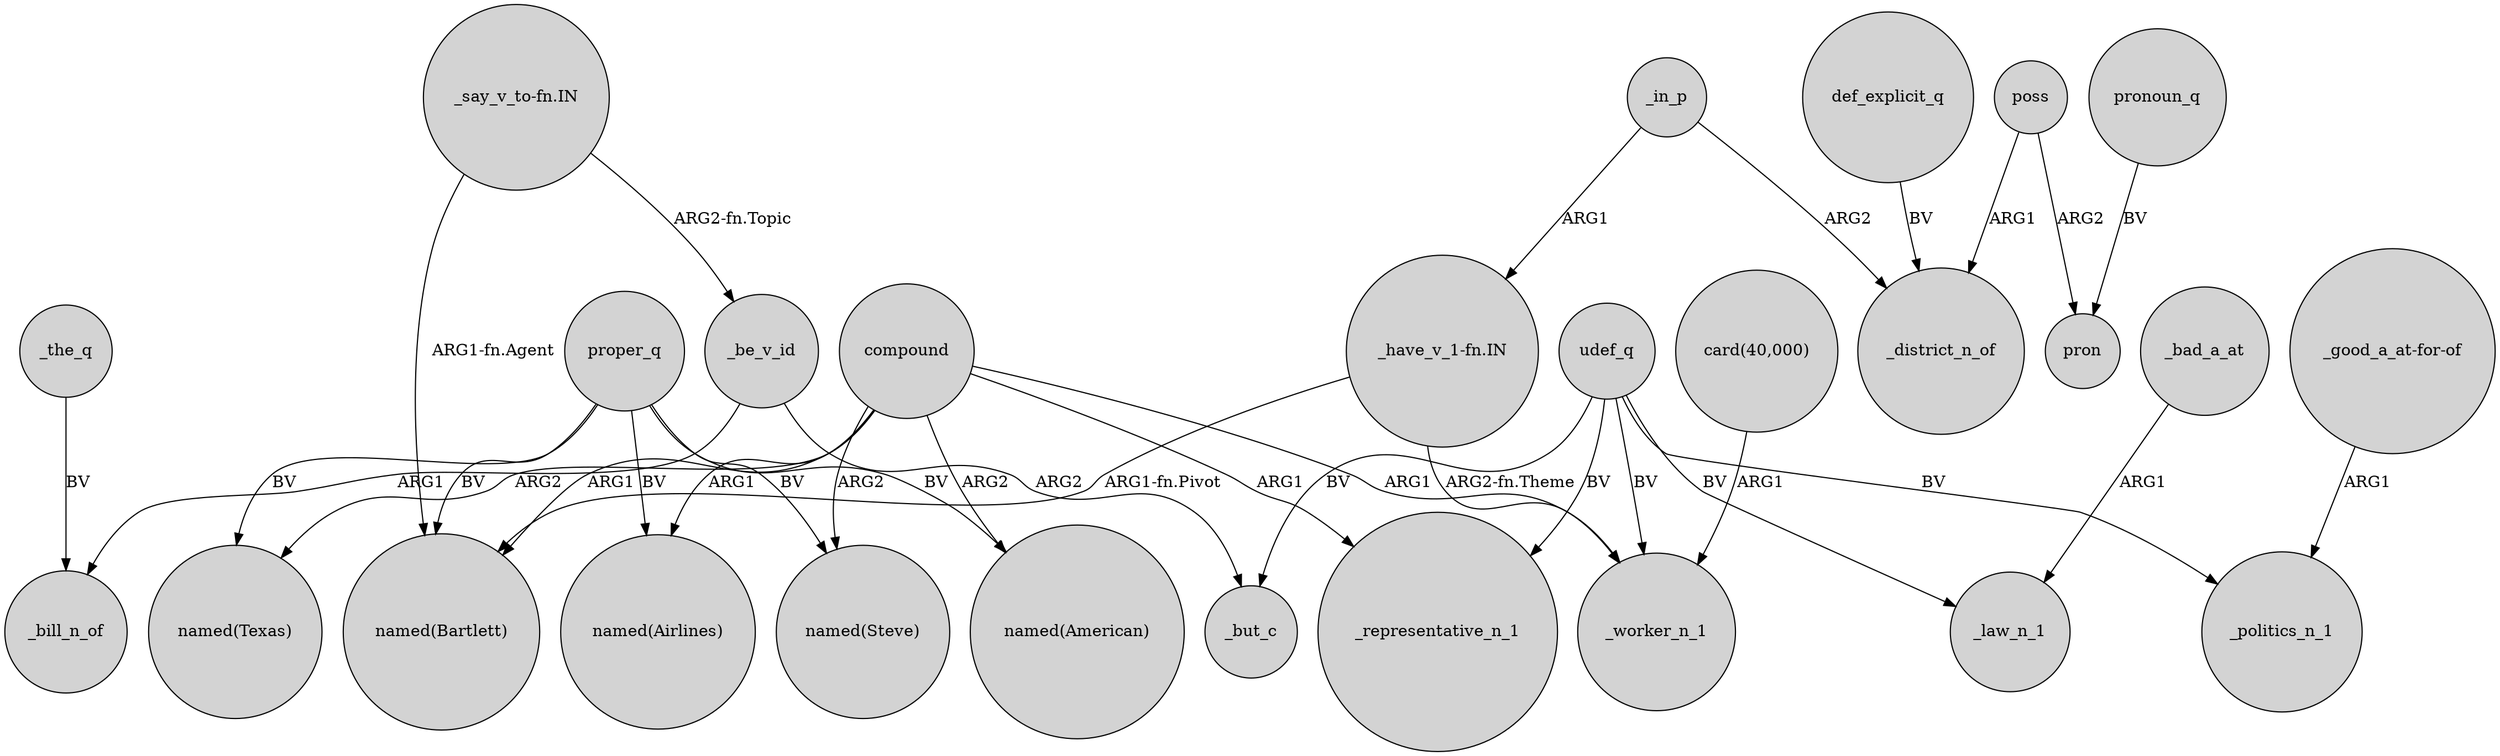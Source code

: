 digraph {
	node [shape=circle style=filled]
	_the_q -> _bill_n_of [label=BV]
	"_say_v_to-fn.IN" -> "named(Bartlett)" [label="ARG1-fn.Agent"]
	poss -> pron [label=ARG2]
	compound -> _representative_n_1 [label=ARG1]
	proper_q -> "named(American)" [label=BV]
	compound -> "named(Steve)" [label=ARG2]
	"card(40,000)" -> _worker_n_1 [label=ARG1]
	udef_q -> _worker_n_1 [label=BV]
	compound -> "named(Airlines)" [label=ARG1]
	udef_q -> _law_n_1 [label=BV]
	poss -> _district_n_of [label=ARG1]
	"_have_v_1-fn.IN" -> _worker_n_1 [label="ARG2-fn.Theme"]
	_be_v_id -> _bill_n_of [label=ARG1]
	udef_q -> _politics_n_1 [label=BV]
	compound -> "named(American)" [label=ARG2]
	"_good_a_at-for-of" -> _politics_n_1 [label=ARG1]
	_in_p -> "_have_v_1-fn.IN" [label=ARG1]
	compound -> "named(Bartlett)" [label=ARG1]
	"_say_v_to-fn.IN" -> _be_v_id [label="ARG2-fn.Topic"]
	proper_q -> "named(Texas)" [label=BV]
	pronoun_q -> pron [label=BV]
	_in_p -> _district_n_of [label=ARG2]
	proper_q -> "named(Bartlett)" [label=BV]
	udef_q -> _representative_n_1 [label=BV]
	proper_q -> "named(Airlines)" [label=BV]
	_bad_a_at -> _law_n_1 [label=ARG1]
	compound -> "named(Texas)" [label=ARG2]
	def_explicit_q -> _district_n_of [label=BV]
	compound -> _worker_n_1 [label=ARG1]
	"_have_v_1-fn.IN" -> "named(Bartlett)" [label="ARG1-fn.Pivot"]
	proper_q -> "named(Steve)" [label=BV]
	udef_q -> _but_c [label=BV]
	_be_v_id -> _but_c [label=ARG2]
}
